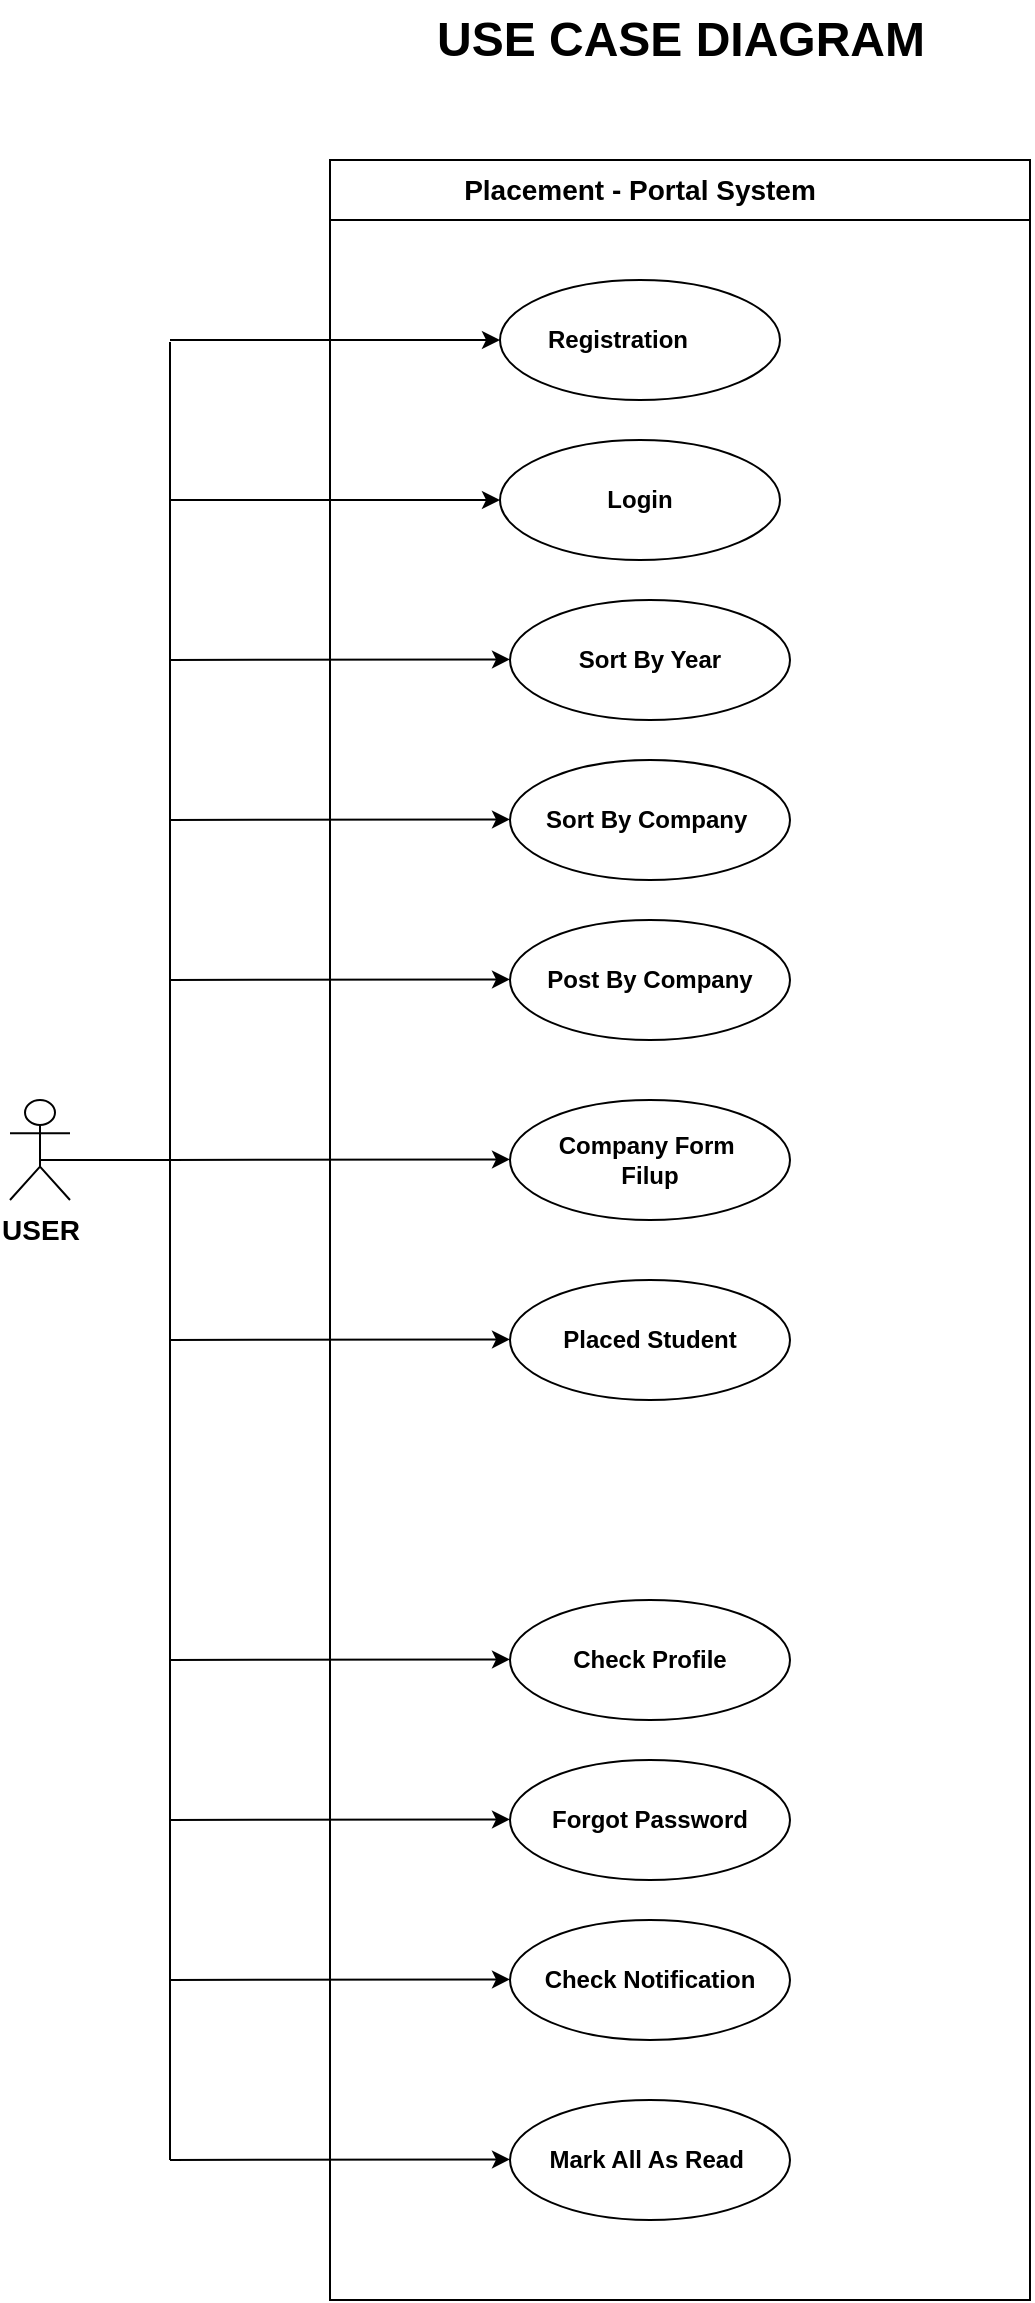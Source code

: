 <mxfile version="24.4.0" type="github">
  <diagram name="Page-1" id="cjtkPXS3kK5iaGHI_icv">
    <mxGraphModel dx="880" dy="468" grid="1" gridSize="10" guides="1" tooltips="1" connect="1" arrows="1" fold="1" page="1" pageScale="1" pageWidth="827" pageHeight="1169" math="0" shadow="0">
      <root>
        <mxCell id="0" />
        <mxCell id="1" parent="0" />
        <mxCell id="xgnxlHxDdDhOVvQah_eT-2" value="" style="rounded=0;whiteSpace=wrap;html=1;" parent="1" vertex="1">
          <mxGeometry x="240" y="90" width="350" height="1070" as="geometry" />
        </mxCell>
        <mxCell id="xgnxlHxDdDhOVvQah_eT-3" value="" style="endArrow=none;html=1;rounded=0;entryX=1;entryY=0.028;entryDx=0;entryDy=0;entryPerimeter=0;" parent="1" target="xgnxlHxDdDhOVvQah_eT-2" edge="1">
          <mxGeometry width="50" height="50" relative="1" as="geometry">
            <mxPoint x="240" y="120" as="sourcePoint" />
            <mxPoint x="560" y="120" as="targetPoint" />
          </mxGeometry>
        </mxCell>
        <mxCell id="xgnxlHxDdDhOVvQah_eT-4" value="&lt;b&gt;&lt;font style=&quot;font-size: 14px;&quot;&gt;Placement - Portal System&lt;/font&gt;&lt;/b&gt;" style="text;html=1;align=center;verticalAlign=middle;whiteSpace=wrap;rounded=0;" parent="1" vertex="1">
          <mxGeometry x="290" y="90" width="210" height="30" as="geometry" />
        </mxCell>
        <mxCell id="xgnxlHxDdDhOVvQah_eT-5" value="" style="ellipse;whiteSpace=wrap;html=1;" parent="1" vertex="1">
          <mxGeometry x="325" y="150" width="140" height="60" as="geometry" />
        </mxCell>
        <mxCell id="xgnxlHxDdDhOVvQah_eT-6" value="&lt;b&gt;Sort By Company&amp;nbsp;&lt;/b&gt;" style="ellipse;whiteSpace=wrap;html=1;" parent="1" vertex="1">
          <mxGeometry x="330" y="390" width="140" height="60" as="geometry" />
        </mxCell>
        <mxCell id="xgnxlHxDdDhOVvQah_eT-7" value="&lt;b&gt;Sort By Year&lt;/b&gt;" style="ellipse;whiteSpace=wrap;html=1;" parent="1" vertex="1">
          <mxGeometry x="330" y="310" width="140" height="60" as="geometry" />
        </mxCell>
        <mxCell id="xgnxlHxDdDhOVvQah_eT-8" value="" style="ellipse;whiteSpace=wrap;html=1;" parent="1" vertex="1">
          <mxGeometry x="325" y="230" width="140" height="60" as="geometry" />
        </mxCell>
        <mxCell id="xgnxlHxDdDhOVvQah_eT-9" value="&lt;b&gt;Post By Company&lt;/b&gt;" style="ellipse;whiteSpace=wrap;html=1;" parent="1" vertex="1">
          <mxGeometry x="330" y="470" width="140" height="60" as="geometry" />
        </mxCell>
        <mxCell id="xgnxlHxDdDhOVvQah_eT-10" value="&lt;b&gt;Mark All As Read&amp;nbsp;&lt;/b&gt;" style="ellipse;whiteSpace=wrap;html=1;" parent="1" vertex="1">
          <mxGeometry x="330" y="1060" width="140" height="60" as="geometry" />
        </mxCell>
        <mxCell id="xgnxlHxDdDhOVvQah_eT-11" value="&lt;b&gt;Company Form&amp;nbsp;&lt;/b&gt;&lt;div&gt;&lt;b&gt;Filup&lt;/b&gt;&lt;/div&gt;" style="ellipse;whiteSpace=wrap;html=1;" parent="1" vertex="1">
          <mxGeometry x="330" y="560" width="140" height="60" as="geometry" />
        </mxCell>
        <mxCell id="xgnxlHxDdDhOVvQah_eT-12" value="&lt;b&gt;Placed Student&lt;/b&gt;" style="ellipse;whiteSpace=wrap;html=1;" parent="1" vertex="1">
          <mxGeometry x="330" y="650" width="140" height="60" as="geometry" />
        </mxCell>
        <mxCell id="xgnxlHxDdDhOVvQah_eT-14" value="&lt;b&gt;Check Profile&lt;/b&gt;" style="ellipse;whiteSpace=wrap;html=1;" parent="1" vertex="1">
          <mxGeometry x="330" y="810" width="140" height="60" as="geometry" />
        </mxCell>
        <mxCell id="xgnxlHxDdDhOVvQah_eT-15" value="&lt;b&gt;Forgot Password&lt;/b&gt;" style="ellipse;whiteSpace=wrap;html=1;" parent="1" vertex="1">
          <mxGeometry x="330" y="890" width="140" height="60" as="geometry" />
        </mxCell>
        <mxCell id="xgnxlHxDdDhOVvQah_eT-16" value="&lt;b&gt;Check Notification&lt;/b&gt;" style="ellipse;whiteSpace=wrap;html=1;" parent="1" vertex="1">
          <mxGeometry x="330" y="970" width="140" height="60" as="geometry" />
        </mxCell>
        <mxCell id="xOxTaKVjZuy2vVE4o-DI-1" value="&lt;b&gt;Registration&lt;/b&gt;" style="text;html=1;align=center;verticalAlign=middle;whiteSpace=wrap;rounded=0;" parent="1" vertex="1">
          <mxGeometry x="354" y="165" width="60" height="30" as="geometry" />
        </mxCell>
        <mxCell id="xOxTaKVjZuy2vVE4o-DI-2" value="&lt;b&gt;Login&lt;/b&gt;" style="text;html=1;align=center;verticalAlign=middle;whiteSpace=wrap;rounded=0;" parent="1" vertex="1">
          <mxGeometry x="365" y="245" width="60" height="30" as="geometry" />
        </mxCell>
        <mxCell id="Wr-G2jxuEDugp_14GT5f-4" value="" style="endArrow=none;html=1;rounded=0;exitX=0.5;exitY=0.5;exitDx=0;exitDy=0;exitPerimeter=0;" parent="1" edge="1">
          <mxGeometry width="50" height="50" relative="1" as="geometry">
            <mxPoint x="95" y="590" as="sourcePoint" />
            <mxPoint x="160" y="590" as="targetPoint" />
          </mxGeometry>
        </mxCell>
        <mxCell id="Wr-G2jxuEDugp_14GT5f-5" value="" style="endArrow=none;html=1;rounded=0;" parent="1" edge="1">
          <mxGeometry width="50" height="50" relative="1" as="geometry">
            <mxPoint x="160" y="1090" as="sourcePoint" />
            <mxPoint x="160" y="181" as="targetPoint" />
          </mxGeometry>
        </mxCell>
        <mxCell id="Wr-G2jxuEDugp_14GT5f-7" value="" style="endArrow=classic;html=1;rounded=0;entryX=0;entryY=0.5;entryDx=0;entryDy=0;" parent="1" target="xgnxlHxDdDhOVvQah_eT-5" edge="1">
          <mxGeometry width="50" height="50" relative="1" as="geometry">
            <mxPoint x="160" y="180" as="sourcePoint" />
            <mxPoint x="210" y="110" as="targetPoint" />
          </mxGeometry>
        </mxCell>
        <mxCell id="Wr-G2jxuEDugp_14GT5f-8" value="" style="endArrow=classic;html=1;rounded=0;entryX=0;entryY=0.5;entryDx=0;entryDy=0;" parent="1" target="xgnxlHxDdDhOVvQah_eT-8" edge="1">
          <mxGeometry width="50" height="50" relative="1" as="geometry">
            <mxPoint x="160" y="260" as="sourcePoint" />
            <mxPoint x="330" y="270" as="targetPoint" />
          </mxGeometry>
        </mxCell>
        <mxCell id="Wr-G2jxuEDugp_14GT5f-9" value="" style="endArrow=classic;html=1;rounded=0;entryX=0;entryY=0.5;entryDx=0;entryDy=0;" parent="1" edge="1">
          <mxGeometry width="50" height="50" relative="1" as="geometry">
            <mxPoint x="160" y="340" as="sourcePoint" />
            <mxPoint x="330" y="339.71" as="targetPoint" />
          </mxGeometry>
        </mxCell>
        <mxCell id="Wr-G2jxuEDugp_14GT5f-10" value="" style="endArrow=classic;html=1;rounded=0;entryX=0;entryY=0.5;entryDx=0;entryDy=0;" parent="1" edge="1">
          <mxGeometry width="50" height="50" relative="1" as="geometry">
            <mxPoint x="160" y="420" as="sourcePoint" />
            <mxPoint x="330" y="419.71" as="targetPoint" />
          </mxGeometry>
        </mxCell>
        <mxCell id="Wr-G2jxuEDugp_14GT5f-11" value="" style="endArrow=classic;html=1;rounded=0;entryX=0;entryY=0.5;entryDx=0;entryDy=0;" parent="1" edge="1">
          <mxGeometry width="50" height="50" relative="1" as="geometry">
            <mxPoint x="160" y="500" as="sourcePoint" />
            <mxPoint x="330" y="499.71" as="targetPoint" />
          </mxGeometry>
        </mxCell>
        <mxCell id="Wr-G2jxuEDugp_14GT5f-12" value="" style="endArrow=classic;html=1;rounded=0;entryX=0;entryY=0.5;entryDx=0;entryDy=0;" parent="1" edge="1">
          <mxGeometry width="50" height="50" relative="1" as="geometry">
            <mxPoint x="160" y="590" as="sourcePoint" />
            <mxPoint x="330" y="589.71" as="targetPoint" />
          </mxGeometry>
        </mxCell>
        <mxCell id="Wr-G2jxuEDugp_14GT5f-13" value="" style="endArrow=classic;html=1;rounded=0;entryX=0;entryY=0.5;entryDx=0;entryDy=0;" parent="1" edge="1">
          <mxGeometry width="50" height="50" relative="1" as="geometry">
            <mxPoint x="160" y="680" as="sourcePoint" />
            <mxPoint x="330" y="679.71" as="targetPoint" />
          </mxGeometry>
        </mxCell>
        <mxCell id="Wr-G2jxuEDugp_14GT5f-15" value="" style="endArrow=classic;html=1;rounded=0;entryX=0;entryY=0.5;entryDx=0;entryDy=0;" parent="1" edge="1">
          <mxGeometry width="50" height="50" relative="1" as="geometry">
            <mxPoint x="160" y="840" as="sourcePoint" />
            <mxPoint x="330" y="839.71" as="targetPoint" />
          </mxGeometry>
        </mxCell>
        <mxCell id="Wr-G2jxuEDugp_14GT5f-16" value="" style="endArrow=classic;html=1;rounded=0;entryX=0;entryY=0.5;entryDx=0;entryDy=0;" parent="1" edge="1">
          <mxGeometry width="50" height="50" relative="1" as="geometry">
            <mxPoint x="160" y="920" as="sourcePoint" />
            <mxPoint x="330" y="919.71" as="targetPoint" />
          </mxGeometry>
        </mxCell>
        <mxCell id="Wr-G2jxuEDugp_14GT5f-17" value="" style="endArrow=classic;html=1;rounded=0;entryX=0;entryY=0.5;entryDx=0;entryDy=0;" parent="1" edge="1">
          <mxGeometry width="50" height="50" relative="1" as="geometry">
            <mxPoint x="160" y="1000" as="sourcePoint" />
            <mxPoint x="330" y="999.71" as="targetPoint" />
          </mxGeometry>
        </mxCell>
        <mxCell id="Wr-G2jxuEDugp_14GT5f-18" value="" style="endArrow=classic;html=1;rounded=0;entryX=0;entryY=0.5;entryDx=0;entryDy=0;" parent="1" edge="1">
          <mxGeometry width="50" height="50" relative="1" as="geometry">
            <mxPoint x="160" y="1090" as="sourcePoint" />
            <mxPoint x="330" y="1089.71" as="targetPoint" />
          </mxGeometry>
        </mxCell>
        <mxCell id="Wr-G2jxuEDugp_14GT5f-32" value="&lt;font style=&quot;font-size: 14px;&quot;&gt;&lt;b&gt;USER&lt;/b&gt;&lt;/font&gt;" style="shape=umlActor;verticalLabelPosition=bottom;verticalAlign=top;html=1;outlineConnect=0;" parent="1" vertex="1">
          <mxGeometry x="80" y="560" width="30" height="50" as="geometry" />
        </mxCell>
        <mxCell id="Wr-G2jxuEDugp_14GT5f-33" value="&lt;b&gt;&lt;font style=&quot;font-size: 24px;&quot;&gt;USE CASE DIAGRAM&lt;/font&gt;&lt;/b&gt;" style="text;html=1;align=center;verticalAlign=middle;resizable=0;points=[];autosize=1;strokeColor=none;fillColor=none;" parent="1" vertex="1">
          <mxGeometry x="280" y="10" width="270" height="40" as="geometry" />
        </mxCell>
      </root>
    </mxGraphModel>
  </diagram>
</mxfile>
